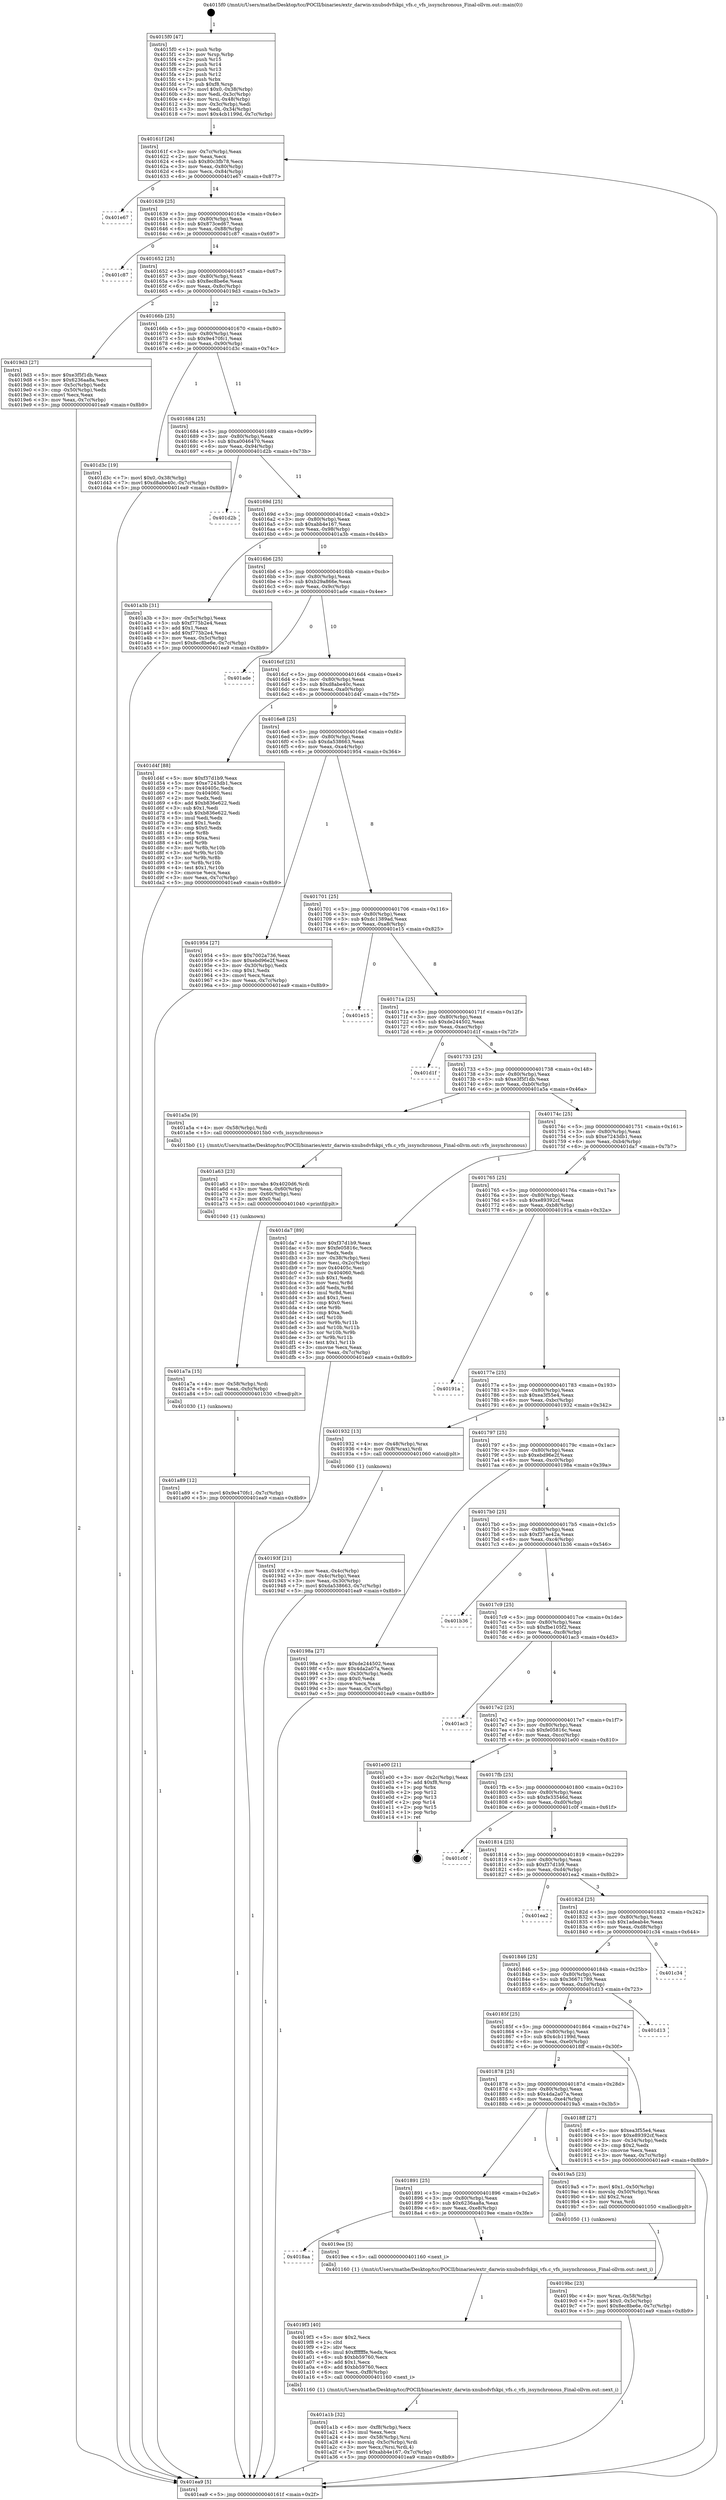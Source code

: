 digraph "0x4015f0" {
  label = "0x4015f0 (/mnt/c/Users/mathe/Desktop/tcc/POCII/binaries/extr_darwin-xnubsdvfskpi_vfs.c_vfs_issynchronous_Final-ollvm.out::main(0))"
  labelloc = "t"
  node[shape=record]

  Entry [label="",width=0.3,height=0.3,shape=circle,fillcolor=black,style=filled]
  "0x40161f" [label="{
     0x40161f [26]\l
     | [instrs]\l
     &nbsp;&nbsp;0x40161f \<+3\>: mov -0x7c(%rbp),%eax\l
     &nbsp;&nbsp;0x401622 \<+2\>: mov %eax,%ecx\l
     &nbsp;&nbsp;0x401624 \<+6\>: sub $0x80c3fb78,%ecx\l
     &nbsp;&nbsp;0x40162a \<+3\>: mov %eax,-0x80(%rbp)\l
     &nbsp;&nbsp;0x40162d \<+6\>: mov %ecx,-0x84(%rbp)\l
     &nbsp;&nbsp;0x401633 \<+6\>: je 0000000000401e67 \<main+0x877\>\l
  }"]
  "0x401e67" [label="{
     0x401e67\l
  }", style=dashed]
  "0x401639" [label="{
     0x401639 [25]\l
     | [instrs]\l
     &nbsp;&nbsp;0x401639 \<+5\>: jmp 000000000040163e \<main+0x4e\>\l
     &nbsp;&nbsp;0x40163e \<+3\>: mov -0x80(%rbp),%eax\l
     &nbsp;&nbsp;0x401641 \<+5\>: sub $0x873ced67,%eax\l
     &nbsp;&nbsp;0x401646 \<+6\>: mov %eax,-0x88(%rbp)\l
     &nbsp;&nbsp;0x40164c \<+6\>: je 0000000000401c87 \<main+0x697\>\l
  }"]
  Exit [label="",width=0.3,height=0.3,shape=circle,fillcolor=black,style=filled,peripheries=2]
  "0x401c87" [label="{
     0x401c87\l
  }", style=dashed]
  "0x401652" [label="{
     0x401652 [25]\l
     | [instrs]\l
     &nbsp;&nbsp;0x401652 \<+5\>: jmp 0000000000401657 \<main+0x67\>\l
     &nbsp;&nbsp;0x401657 \<+3\>: mov -0x80(%rbp),%eax\l
     &nbsp;&nbsp;0x40165a \<+5\>: sub $0x8ec8be6e,%eax\l
     &nbsp;&nbsp;0x40165f \<+6\>: mov %eax,-0x8c(%rbp)\l
     &nbsp;&nbsp;0x401665 \<+6\>: je 00000000004019d3 \<main+0x3e3\>\l
  }"]
  "0x401a89" [label="{
     0x401a89 [12]\l
     | [instrs]\l
     &nbsp;&nbsp;0x401a89 \<+7\>: movl $0x9e470fc1,-0x7c(%rbp)\l
     &nbsp;&nbsp;0x401a90 \<+5\>: jmp 0000000000401ea9 \<main+0x8b9\>\l
  }"]
  "0x4019d3" [label="{
     0x4019d3 [27]\l
     | [instrs]\l
     &nbsp;&nbsp;0x4019d3 \<+5\>: mov $0xe3f5f1db,%eax\l
     &nbsp;&nbsp;0x4019d8 \<+5\>: mov $0x6236aa8a,%ecx\l
     &nbsp;&nbsp;0x4019dd \<+3\>: mov -0x5c(%rbp),%edx\l
     &nbsp;&nbsp;0x4019e0 \<+3\>: cmp -0x50(%rbp),%edx\l
     &nbsp;&nbsp;0x4019e3 \<+3\>: cmovl %ecx,%eax\l
     &nbsp;&nbsp;0x4019e6 \<+3\>: mov %eax,-0x7c(%rbp)\l
     &nbsp;&nbsp;0x4019e9 \<+5\>: jmp 0000000000401ea9 \<main+0x8b9\>\l
  }"]
  "0x40166b" [label="{
     0x40166b [25]\l
     | [instrs]\l
     &nbsp;&nbsp;0x40166b \<+5\>: jmp 0000000000401670 \<main+0x80\>\l
     &nbsp;&nbsp;0x401670 \<+3\>: mov -0x80(%rbp),%eax\l
     &nbsp;&nbsp;0x401673 \<+5\>: sub $0x9e470fc1,%eax\l
     &nbsp;&nbsp;0x401678 \<+6\>: mov %eax,-0x90(%rbp)\l
     &nbsp;&nbsp;0x40167e \<+6\>: je 0000000000401d3c \<main+0x74c\>\l
  }"]
  "0x401a7a" [label="{
     0x401a7a [15]\l
     | [instrs]\l
     &nbsp;&nbsp;0x401a7a \<+4\>: mov -0x58(%rbp),%rdi\l
     &nbsp;&nbsp;0x401a7e \<+6\>: mov %eax,-0xfc(%rbp)\l
     &nbsp;&nbsp;0x401a84 \<+5\>: call 0000000000401030 \<free@plt\>\l
     | [calls]\l
     &nbsp;&nbsp;0x401030 \{1\} (unknown)\l
  }"]
  "0x401d3c" [label="{
     0x401d3c [19]\l
     | [instrs]\l
     &nbsp;&nbsp;0x401d3c \<+7\>: movl $0x0,-0x38(%rbp)\l
     &nbsp;&nbsp;0x401d43 \<+7\>: movl $0xd8abe40c,-0x7c(%rbp)\l
     &nbsp;&nbsp;0x401d4a \<+5\>: jmp 0000000000401ea9 \<main+0x8b9\>\l
  }"]
  "0x401684" [label="{
     0x401684 [25]\l
     | [instrs]\l
     &nbsp;&nbsp;0x401684 \<+5\>: jmp 0000000000401689 \<main+0x99\>\l
     &nbsp;&nbsp;0x401689 \<+3\>: mov -0x80(%rbp),%eax\l
     &nbsp;&nbsp;0x40168c \<+5\>: sub $0xa0046470,%eax\l
     &nbsp;&nbsp;0x401691 \<+6\>: mov %eax,-0x94(%rbp)\l
     &nbsp;&nbsp;0x401697 \<+6\>: je 0000000000401d2b \<main+0x73b\>\l
  }"]
  "0x401a63" [label="{
     0x401a63 [23]\l
     | [instrs]\l
     &nbsp;&nbsp;0x401a63 \<+10\>: movabs $0x4020d6,%rdi\l
     &nbsp;&nbsp;0x401a6d \<+3\>: mov %eax,-0x60(%rbp)\l
     &nbsp;&nbsp;0x401a70 \<+3\>: mov -0x60(%rbp),%esi\l
     &nbsp;&nbsp;0x401a73 \<+2\>: mov $0x0,%al\l
     &nbsp;&nbsp;0x401a75 \<+5\>: call 0000000000401040 \<printf@plt\>\l
     | [calls]\l
     &nbsp;&nbsp;0x401040 \{1\} (unknown)\l
  }"]
  "0x401d2b" [label="{
     0x401d2b\l
  }", style=dashed]
  "0x40169d" [label="{
     0x40169d [25]\l
     | [instrs]\l
     &nbsp;&nbsp;0x40169d \<+5\>: jmp 00000000004016a2 \<main+0xb2\>\l
     &nbsp;&nbsp;0x4016a2 \<+3\>: mov -0x80(%rbp),%eax\l
     &nbsp;&nbsp;0x4016a5 \<+5\>: sub $0xabb4e167,%eax\l
     &nbsp;&nbsp;0x4016aa \<+6\>: mov %eax,-0x98(%rbp)\l
     &nbsp;&nbsp;0x4016b0 \<+6\>: je 0000000000401a3b \<main+0x44b\>\l
  }"]
  "0x401a1b" [label="{
     0x401a1b [32]\l
     | [instrs]\l
     &nbsp;&nbsp;0x401a1b \<+6\>: mov -0xf8(%rbp),%ecx\l
     &nbsp;&nbsp;0x401a21 \<+3\>: imul %eax,%ecx\l
     &nbsp;&nbsp;0x401a24 \<+4\>: mov -0x58(%rbp),%rsi\l
     &nbsp;&nbsp;0x401a28 \<+4\>: movslq -0x5c(%rbp),%rdi\l
     &nbsp;&nbsp;0x401a2c \<+3\>: mov %ecx,(%rsi,%rdi,4)\l
     &nbsp;&nbsp;0x401a2f \<+7\>: movl $0xabb4e167,-0x7c(%rbp)\l
     &nbsp;&nbsp;0x401a36 \<+5\>: jmp 0000000000401ea9 \<main+0x8b9\>\l
  }"]
  "0x401a3b" [label="{
     0x401a3b [31]\l
     | [instrs]\l
     &nbsp;&nbsp;0x401a3b \<+3\>: mov -0x5c(%rbp),%eax\l
     &nbsp;&nbsp;0x401a3e \<+5\>: sub $0xf775b2e4,%eax\l
     &nbsp;&nbsp;0x401a43 \<+3\>: add $0x1,%eax\l
     &nbsp;&nbsp;0x401a46 \<+5\>: add $0xf775b2e4,%eax\l
     &nbsp;&nbsp;0x401a4b \<+3\>: mov %eax,-0x5c(%rbp)\l
     &nbsp;&nbsp;0x401a4e \<+7\>: movl $0x8ec8be6e,-0x7c(%rbp)\l
     &nbsp;&nbsp;0x401a55 \<+5\>: jmp 0000000000401ea9 \<main+0x8b9\>\l
  }"]
  "0x4016b6" [label="{
     0x4016b6 [25]\l
     | [instrs]\l
     &nbsp;&nbsp;0x4016b6 \<+5\>: jmp 00000000004016bb \<main+0xcb\>\l
     &nbsp;&nbsp;0x4016bb \<+3\>: mov -0x80(%rbp),%eax\l
     &nbsp;&nbsp;0x4016be \<+5\>: sub $0xb29a866e,%eax\l
     &nbsp;&nbsp;0x4016c3 \<+6\>: mov %eax,-0x9c(%rbp)\l
     &nbsp;&nbsp;0x4016c9 \<+6\>: je 0000000000401ade \<main+0x4ee\>\l
  }"]
  "0x4019f3" [label="{
     0x4019f3 [40]\l
     | [instrs]\l
     &nbsp;&nbsp;0x4019f3 \<+5\>: mov $0x2,%ecx\l
     &nbsp;&nbsp;0x4019f8 \<+1\>: cltd\l
     &nbsp;&nbsp;0x4019f9 \<+2\>: idiv %ecx\l
     &nbsp;&nbsp;0x4019fb \<+6\>: imul $0xfffffffe,%edx,%ecx\l
     &nbsp;&nbsp;0x401a01 \<+6\>: sub $0xbb59760,%ecx\l
     &nbsp;&nbsp;0x401a07 \<+3\>: add $0x1,%ecx\l
     &nbsp;&nbsp;0x401a0a \<+6\>: add $0xbb59760,%ecx\l
     &nbsp;&nbsp;0x401a10 \<+6\>: mov %ecx,-0xf8(%rbp)\l
     &nbsp;&nbsp;0x401a16 \<+5\>: call 0000000000401160 \<next_i\>\l
     | [calls]\l
     &nbsp;&nbsp;0x401160 \{1\} (/mnt/c/Users/mathe/Desktop/tcc/POCII/binaries/extr_darwin-xnubsdvfskpi_vfs.c_vfs_issynchronous_Final-ollvm.out::next_i)\l
  }"]
  "0x401ade" [label="{
     0x401ade\l
  }", style=dashed]
  "0x4016cf" [label="{
     0x4016cf [25]\l
     | [instrs]\l
     &nbsp;&nbsp;0x4016cf \<+5\>: jmp 00000000004016d4 \<main+0xe4\>\l
     &nbsp;&nbsp;0x4016d4 \<+3\>: mov -0x80(%rbp),%eax\l
     &nbsp;&nbsp;0x4016d7 \<+5\>: sub $0xd8abe40c,%eax\l
     &nbsp;&nbsp;0x4016dc \<+6\>: mov %eax,-0xa0(%rbp)\l
     &nbsp;&nbsp;0x4016e2 \<+6\>: je 0000000000401d4f \<main+0x75f\>\l
  }"]
  "0x4018aa" [label="{
     0x4018aa\l
  }", style=dashed]
  "0x401d4f" [label="{
     0x401d4f [88]\l
     | [instrs]\l
     &nbsp;&nbsp;0x401d4f \<+5\>: mov $0xf37d1b9,%eax\l
     &nbsp;&nbsp;0x401d54 \<+5\>: mov $0xe7243db1,%ecx\l
     &nbsp;&nbsp;0x401d59 \<+7\>: mov 0x40405c,%edx\l
     &nbsp;&nbsp;0x401d60 \<+7\>: mov 0x404060,%esi\l
     &nbsp;&nbsp;0x401d67 \<+2\>: mov %edx,%edi\l
     &nbsp;&nbsp;0x401d69 \<+6\>: add $0xb836e622,%edi\l
     &nbsp;&nbsp;0x401d6f \<+3\>: sub $0x1,%edi\l
     &nbsp;&nbsp;0x401d72 \<+6\>: sub $0xb836e622,%edi\l
     &nbsp;&nbsp;0x401d78 \<+3\>: imul %edi,%edx\l
     &nbsp;&nbsp;0x401d7b \<+3\>: and $0x1,%edx\l
     &nbsp;&nbsp;0x401d7e \<+3\>: cmp $0x0,%edx\l
     &nbsp;&nbsp;0x401d81 \<+4\>: sete %r8b\l
     &nbsp;&nbsp;0x401d85 \<+3\>: cmp $0xa,%esi\l
     &nbsp;&nbsp;0x401d88 \<+4\>: setl %r9b\l
     &nbsp;&nbsp;0x401d8c \<+3\>: mov %r8b,%r10b\l
     &nbsp;&nbsp;0x401d8f \<+3\>: and %r9b,%r10b\l
     &nbsp;&nbsp;0x401d92 \<+3\>: xor %r9b,%r8b\l
     &nbsp;&nbsp;0x401d95 \<+3\>: or %r8b,%r10b\l
     &nbsp;&nbsp;0x401d98 \<+4\>: test $0x1,%r10b\l
     &nbsp;&nbsp;0x401d9c \<+3\>: cmovne %ecx,%eax\l
     &nbsp;&nbsp;0x401d9f \<+3\>: mov %eax,-0x7c(%rbp)\l
     &nbsp;&nbsp;0x401da2 \<+5\>: jmp 0000000000401ea9 \<main+0x8b9\>\l
  }"]
  "0x4016e8" [label="{
     0x4016e8 [25]\l
     | [instrs]\l
     &nbsp;&nbsp;0x4016e8 \<+5\>: jmp 00000000004016ed \<main+0xfd\>\l
     &nbsp;&nbsp;0x4016ed \<+3\>: mov -0x80(%rbp),%eax\l
     &nbsp;&nbsp;0x4016f0 \<+5\>: sub $0xda538663,%eax\l
     &nbsp;&nbsp;0x4016f5 \<+6\>: mov %eax,-0xa4(%rbp)\l
     &nbsp;&nbsp;0x4016fb \<+6\>: je 0000000000401954 \<main+0x364\>\l
  }"]
  "0x4019ee" [label="{
     0x4019ee [5]\l
     | [instrs]\l
     &nbsp;&nbsp;0x4019ee \<+5\>: call 0000000000401160 \<next_i\>\l
     | [calls]\l
     &nbsp;&nbsp;0x401160 \{1\} (/mnt/c/Users/mathe/Desktop/tcc/POCII/binaries/extr_darwin-xnubsdvfskpi_vfs.c_vfs_issynchronous_Final-ollvm.out::next_i)\l
  }"]
  "0x401954" [label="{
     0x401954 [27]\l
     | [instrs]\l
     &nbsp;&nbsp;0x401954 \<+5\>: mov $0x7002a736,%eax\l
     &nbsp;&nbsp;0x401959 \<+5\>: mov $0xebd96e2f,%ecx\l
     &nbsp;&nbsp;0x40195e \<+3\>: mov -0x30(%rbp),%edx\l
     &nbsp;&nbsp;0x401961 \<+3\>: cmp $0x1,%edx\l
     &nbsp;&nbsp;0x401964 \<+3\>: cmovl %ecx,%eax\l
     &nbsp;&nbsp;0x401967 \<+3\>: mov %eax,-0x7c(%rbp)\l
     &nbsp;&nbsp;0x40196a \<+5\>: jmp 0000000000401ea9 \<main+0x8b9\>\l
  }"]
  "0x401701" [label="{
     0x401701 [25]\l
     | [instrs]\l
     &nbsp;&nbsp;0x401701 \<+5\>: jmp 0000000000401706 \<main+0x116\>\l
     &nbsp;&nbsp;0x401706 \<+3\>: mov -0x80(%rbp),%eax\l
     &nbsp;&nbsp;0x401709 \<+5\>: sub $0xdc1389ad,%eax\l
     &nbsp;&nbsp;0x40170e \<+6\>: mov %eax,-0xa8(%rbp)\l
     &nbsp;&nbsp;0x401714 \<+6\>: je 0000000000401e15 \<main+0x825\>\l
  }"]
  "0x4019bc" [label="{
     0x4019bc [23]\l
     | [instrs]\l
     &nbsp;&nbsp;0x4019bc \<+4\>: mov %rax,-0x58(%rbp)\l
     &nbsp;&nbsp;0x4019c0 \<+7\>: movl $0x0,-0x5c(%rbp)\l
     &nbsp;&nbsp;0x4019c7 \<+7\>: movl $0x8ec8be6e,-0x7c(%rbp)\l
     &nbsp;&nbsp;0x4019ce \<+5\>: jmp 0000000000401ea9 \<main+0x8b9\>\l
  }"]
  "0x401e15" [label="{
     0x401e15\l
  }", style=dashed]
  "0x40171a" [label="{
     0x40171a [25]\l
     | [instrs]\l
     &nbsp;&nbsp;0x40171a \<+5\>: jmp 000000000040171f \<main+0x12f\>\l
     &nbsp;&nbsp;0x40171f \<+3\>: mov -0x80(%rbp),%eax\l
     &nbsp;&nbsp;0x401722 \<+5\>: sub $0xde244502,%eax\l
     &nbsp;&nbsp;0x401727 \<+6\>: mov %eax,-0xac(%rbp)\l
     &nbsp;&nbsp;0x40172d \<+6\>: je 0000000000401d1f \<main+0x72f\>\l
  }"]
  "0x401891" [label="{
     0x401891 [25]\l
     | [instrs]\l
     &nbsp;&nbsp;0x401891 \<+5\>: jmp 0000000000401896 \<main+0x2a6\>\l
     &nbsp;&nbsp;0x401896 \<+3\>: mov -0x80(%rbp),%eax\l
     &nbsp;&nbsp;0x401899 \<+5\>: sub $0x6236aa8a,%eax\l
     &nbsp;&nbsp;0x40189e \<+6\>: mov %eax,-0xe8(%rbp)\l
     &nbsp;&nbsp;0x4018a4 \<+6\>: je 00000000004019ee \<main+0x3fe\>\l
  }"]
  "0x401d1f" [label="{
     0x401d1f\l
  }", style=dashed]
  "0x401733" [label="{
     0x401733 [25]\l
     | [instrs]\l
     &nbsp;&nbsp;0x401733 \<+5\>: jmp 0000000000401738 \<main+0x148\>\l
     &nbsp;&nbsp;0x401738 \<+3\>: mov -0x80(%rbp),%eax\l
     &nbsp;&nbsp;0x40173b \<+5\>: sub $0xe3f5f1db,%eax\l
     &nbsp;&nbsp;0x401740 \<+6\>: mov %eax,-0xb0(%rbp)\l
     &nbsp;&nbsp;0x401746 \<+6\>: je 0000000000401a5a \<main+0x46a\>\l
  }"]
  "0x4019a5" [label="{
     0x4019a5 [23]\l
     | [instrs]\l
     &nbsp;&nbsp;0x4019a5 \<+7\>: movl $0x1,-0x50(%rbp)\l
     &nbsp;&nbsp;0x4019ac \<+4\>: movslq -0x50(%rbp),%rax\l
     &nbsp;&nbsp;0x4019b0 \<+4\>: shl $0x2,%rax\l
     &nbsp;&nbsp;0x4019b4 \<+3\>: mov %rax,%rdi\l
     &nbsp;&nbsp;0x4019b7 \<+5\>: call 0000000000401050 \<malloc@plt\>\l
     | [calls]\l
     &nbsp;&nbsp;0x401050 \{1\} (unknown)\l
  }"]
  "0x401a5a" [label="{
     0x401a5a [9]\l
     | [instrs]\l
     &nbsp;&nbsp;0x401a5a \<+4\>: mov -0x58(%rbp),%rdi\l
     &nbsp;&nbsp;0x401a5e \<+5\>: call 00000000004015b0 \<vfs_issynchronous\>\l
     | [calls]\l
     &nbsp;&nbsp;0x4015b0 \{1\} (/mnt/c/Users/mathe/Desktop/tcc/POCII/binaries/extr_darwin-xnubsdvfskpi_vfs.c_vfs_issynchronous_Final-ollvm.out::vfs_issynchronous)\l
  }"]
  "0x40174c" [label="{
     0x40174c [25]\l
     | [instrs]\l
     &nbsp;&nbsp;0x40174c \<+5\>: jmp 0000000000401751 \<main+0x161\>\l
     &nbsp;&nbsp;0x401751 \<+3\>: mov -0x80(%rbp),%eax\l
     &nbsp;&nbsp;0x401754 \<+5\>: sub $0xe7243db1,%eax\l
     &nbsp;&nbsp;0x401759 \<+6\>: mov %eax,-0xb4(%rbp)\l
     &nbsp;&nbsp;0x40175f \<+6\>: je 0000000000401da7 \<main+0x7b7\>\l
  }"]
  "0x40193f" [label="{
     0x40193f [21]\l
     | [instrs]\l
     &nbsp;&nbsp;0x40193f \<+3\>: mov %eax,-0x4c(%rbp)\l
     &nbsp;&nbsp;0x401942 \<+3\>: mov -0x4c(%rbp),%eax\l
     &nbsp;&nbsp;0x401945 \<+3\>: mov %eax,-0x30(%rbp)\l
     &nbsp;&nbsp;0x401948 \<+7\>: movl $0xda538663,-0x7c(%rbp)\l
     &nbsp;&nbsp;0x40194f \<+5\>: jmp 0000000000401ea9 \<main+0x8b9\>\l
  }"]
  "0x401da7" [label="{
     0x401da7 [89]\l
     | [instrs]\l
     &nbsp;&nbsp;0x401da7 \<+5\>: mov $0xf37d1b9,%eax\l
     &nbsp;&nbsp;0x401dac \<+5\>: mov $0xfe05816c,%ecx\l
     &nbsp;&nbsp;0x401db1 \<+2\>: xor %edx,%edx\l
     &nbsp;&nbsp;0x401db3 \<+3\>: mov -0x38(%rbp),%esi\l
     &nbsp;&nbsp;0x401db6 \<+3\>: mov %esi,-0x2c(%rbp)\l
     &nbsp;&nbsp;0x401db9 \<+7\>: mov 0x40405c,%esi\l
     &nbsp;&nbsp;0x401dc0 \<+7\>: mov 0x404060,%edi\l
     &nbsp;&nbsp;0x401dc7 \<+3\>: sub $0x1,%edx\l
     &nbsp;&nbsp;0x401dca \<+3\>: mov %esi,%r8d\l
     &nbsp;&nbsp;0x401dcd \<+3\>: add %edx,%r8d\l
     &nbsp;&nbsp;0x401dd0 \<+4\>: imul %r8d,%esi\l
     &nbsp;&nbsp;0x401dd4 \<+3\>: and $0x1,%esi\l
     &nbsp;&nbsp;0x401dd7 \<+3\>: cmp $0x0,%esi\l
     &nbsp;&nbsp;0x401dda \<+4\>: sete %r9b\l
     &nbsp;&nbsp;0x401dde \<+3\>: cmp $0xa,%edi\l
     &nbsp;&nbsp;0x401de1 \<+4\>: setl %r10b\l
     &nbsp;&nbsp;0x401de5 \<+3\>: mov %r9b,%r11b\l
     &nbsp;&nbsp;0x401de8 \<+3\>: and %r10b,%r11b\l
     &nbsp;&nbsp;0x401deb \<+3\>: xor %r10b,%r9b\l
     &nbsp;&nbsp;0x401dee \<+3\>: or %r9b,%r11b\l
     &nbsp;&nbsp;0x401df1 \<+4\>: test $0x1,%r11b\l
     &nbsp;&nbsp;0x401df5 \<+3\>: cmovne %ecx,%eax\l
     &nbsp;&nbsp;0x401df8 \<+3\>: mov %eax,-0x7c(%rbp)\l
     &nbsp;&nbsp;0x401dfb \<+5\>: jmp 0000000000401ea9 \<main+0x8b9\>\l
  }"]
  "0x401765" [label="{
     0x401765 [25]\l
     | [instrs]\l
     &nbsp;&nbsp;0x401765 \<+5\>: jmp 000000000040176a \<main+0x17a\>\l
     &nbsp;&nbsp;0x40176a \<+3\>: mov -0x80(%rbp),%eax\l
     &nbsp;&nbsp;0x40176d \<+5\>: sub $0xe89392cf,%eax\l
     &nbsp;&nbsp;0x401772 \<+6\>: mov %eax,-0xb8(%rbp)\l
     &nbsp;&nbsp;0x401778 \<+6\>: je 000000000040191a \<main+0x32a\>\l
  }"]
  "0x4015f0" [label="{
     0x4015f0 [47]\l
     | [instrs]\l
     &nbsp;&nbsp;0x4015f0 \<+1\>: push %rbp\l
     &nbsp;&nbsp;0x4015f1 \<+3\>: mov %rsp,%rbp\l
     &nbsp;&nbsp;0x4015f4 \<+2\>: push %r15\l
     &nbsp;&nbsp;0x4015f6 \<+2\>: push %r14\l
     &nbsp;&nbsp;0x4015f8 \<+2\>: push %r13\l
     &nbsp;&nbsp;0x4015fa \<+2\>: push %r12\l
     &nbsp;&nbsp;0x4015fc \<+1\>: push %rbx\l
     &nbsp;&nbsp;0x4015fd \<+7\>: sub $0xf8,%rsp\l
     &nbsp;&nbsp;0x401604 \<+7\>: movl $0x0,-0x38(%rbp)\l
     &nbsp;&nbsp;0x40160b \<+3\>: mov %edi,-0x3c(%rbp)\l
     &nbsp;&nbsp;0x40160e \<+4\>: mov %rsi,-0x48(%rbp)\l
     &nbsp;&nbsp;0x401612 \<+3\>: mov -0x3c(%rbp),%edi\l
     &nbsp;&nbsp;0x401615 \<+3\>: mov %edi,-0x34(%rbp)\l
     &nbsp;&nbsp;0x401618 \<+7\>: movl $0x4cb1199d,-0x7c(%rbp)\l
  }"]
  "0x40191a" [label="{
     0x40191a\l
  }", style=dashed]
  "0x40177e" [label="{
     0x40177e [25]\l
     | [instrs]\l
     &nbsp;&nbsp;0x40177e \<+5\>: jmp 0000000000401783 \<main+0x193\>\l
     &nbsp;&nbsp;0x401783 \<+3\>: mov -0x80(%rbp),%eax\l
     &nbsp;&nbsp;0x401786 \<+5\>: sub $0xea3f55e4,%eax\l
     &nbsp;&nbsp;0x40178b \<+6\>: mov %eax,-0xbc(%rbp)\l
     &nbsp;&nbsp;0x401791 \<+6\>: je 0000000000401932 \<main+0x342\>\l
  }"]
  "0x401ea9" [label="{
     0x401ea9 [5]\l
     | [instrs]\l
     &nbsp;&nbsp;0x401ea9 \<+5\>: jmp 000000000040161f \<main+0x2f\>\l
  }"]
  "0x401932" [label="{
     0x401932 [13]\l
     | [instrs]\l
     &nbsp;&nbsp;0x401932 \<+4\>: mov -0x48(%rbp),%rax\l
     &nbsp;&nbsp;0x401936 \<+4\>: mov 0x8(%rax),%rdi\l
     &nbsp;&nbsp;0x40193a \<+5\>: call 0000000000401060 \<atoi@plt\>\l
     | [calls]\l
     &nbsp;&nbsp;0x401060 \{1\} (unknown)\l
  }"]
  "0x401797" [label="{
     0x401797 [25]\l
     | [instrs]\l
     &nbsp;&nbsp;0x401797 \<+5\>: jmp 000000000040179c \<main+0x1ac\>\l
     &nbsp;&nbsp;0x40179c \<+3\>: mov -0x80(%rbp),%eax\l
     &nbsp;&nbsp;0x40179f \<+5\>: sub $0xebd96e2f,%eax\l
     &nbsp;&nbsp;0x4017a4 \<+6\>: mov %eax,-0xc0(%rbp)\l
     &nbsp;&nbsp;0x4017aa \<+6\>: je 000000000040198a \<main+0x39a\>\l
  }"]
  "0x401878" [label="{
     0x401878 [25]\l
     | [instrs]\l
     &nbsp;&nbsp;0x401878 \<+5\>: jmp 000000000040187d \<main+0x28d\>\l
     &nbsp;&nbsp;0x40187d \<+3\>: mov -0x80(%rbp),%eax\l
     &nbsp;&nbsp;0x401880 \<+5\>: sub $0x4da2a07a,%eax\l
     &nbsp;&nbsp;0x401885 \<+6\>: mov %eax,-0xe4(%rbp)\l
     &nbsp;&nbsp;0x40188b \<+6\>: je 00000000004019a5 \<main+0x3b5\>\l
  }"]
  "0x40198a" [label="{
     0x40198a [27]\l
     | [instrs]\l
     &nbsp;&nbsp;0x40198a \<+5\>: mov $0xde244502,%eax\l
     &nbsp;&nbsp;0x40198f \<+5\>: mov $0x4da2a07a,%ecx\l
     &nbsp;&nbsp;0x401994 \<+3\>: mov -0x30(%rbp),%edx\l
     &nbsp;&nbsp;0x401997 \<+3\>: cmp $0x0,%edx\l
     &nbsp;&nbsp;0x40199a \<+3\>: cmove %ecx,%eax\l
     &nbsp;&nbsp;0x40199d \<+3\>: mov %eax,-0x7c(%rbp)\l
     &nbsp;&nbsp;0x4019a0 \<+5\>: jmp 0000000000401ea9 \<main+0x8b9\>\l
  }"]
  "0x4017b0" [label="{
     0x4017b0 [25]\l
     | [instrs]\l
     &nbsp;&nbsp;0x4017b0 \<+5\>: jmp 00000000004017b5 \<main+0x1c5\>\l
     &nbsp;&nbsp;0x4017b5 \<+3\>: mov -0x80(%rbp),%eax\l
     &nbsp;&nbsp;0x4017b8 \<+5\>: sub $0xf37ae42a,%eax\l
     &nbsp;&nbsp;0x4017bd \<+6\>: mov %eax,-0xc4(%rbp)\l
     &nbsp;&nbsp;0x4017c3 \<+6\>: je 0000000000401b36 \<main+0x546\>\l
  }"]
  "0x4018ff" [label="{
     0x4018ff [27]\l
     | [instrs]\l
     &nbsp;&nbsp;0x4018ff \<+5\>: mov $0xea3f55e4,%eax\l
     &nbsp;&nbsp;0x401904 \<+5\>: mov $0xe89392cf,%ecx\l
     &nbsp;&nbsp;0x401909 \<+3\>: mov -0x34(%rbp),%edx\l
     &nbsp;&nbsp;0x40190c \<+3\>: cmp $0x2,%edx\l
     &nbsp;&nbsp;0x40190f \<+3\>: cmovne %ecx,%eax\l
     &nbsp;&nbsp;0x401912 \<+3\>: mov %eax,-0x7c(%rbp)\l
     &nbsp;&nbsp;0x401915 \<+5\>: jmp 0000000000401ea9 \<main+0x8b9\>\l
  }"]
  "0x401b36" [label="{
     0x401b36\l
  }", style=dashed]
  "0x4017c9" [label="{
     0x4017c9 [25]\l
     | [instrs]\l
     &nbsp;&nbsp;0x4017c9 \<+5\>: jmp 00000000004017ce \<main+0x1de\>\l
     &nbsp;&nbsp;0x4017ce \<+3\>: mov -0x80(%rbp),%eax\l
     &nbsp;&nbsp;0x4017d1 \<+5\>: sub $0xfbe105f2,%eax\l
     &nbsp;&nbsp;0x4017d6 \<+6\>: mov %eax,-0xc8(%rbp)\l
     &nbsp;&nbsp;0x4017dc \<+6\>: je 0000000000401ac3 \<main+0x4d3\>\l
  }"]
  "0x40185f" [label="{
     0x40185f [25]\l
     | [instrs]\l
     &nbsp;&nbsp;0x40185f \<+5\>: jmp 0000000000401864 \<main+0x274\>\l
     &nbsp;&nbsp;0x401864 \<+3\>: mov -0x80(%rbp),%eax\l
     &nbsp;&nbsp;0x401867 \<+5\>: sub $0x4cb1199d,%eax\l
     &nbsp;&nbsp;0x40186c \<+6\>: mov %eax,-0xe0(%rbp)\l
     &nbsp;&nbsp;0x401872 \<+6\>: je 00000000004018ff \<main+0x30f\>\l
  }"]
  "0x401ac3" [label="{
     0x401ac3\l
  }", style=dashed]
  "0x4017e2" [label="{
     0x4017e2 [25]\l
     | [instrs]\l
     &nbsp;&nbsp;0x4017e2 \<+5\>: jmp 00000000004017e7 \<main+0x1f7\>\l
     &nbsp;&nbsp;0x4017e7 \<+3\>: mov -0x80(%rbp),%eax\l
     &nbsp;&nbsp;0x4017ea \<+5\>: sub $0xfe05816c,%eax\l
     &nbsp;&nbsp;0x4017ef \<+6\>: mov %eax,-0xcc(%rbp)\l
     &nbsp;&nbsp;0x4017f5 \<+6\>: je 0000000000401e00 \<main+0x810\>\l
  }"]
  "0x401d13" [label="{
     0x401d13\l
  }", style=dashed]
  "0x401e00" [label="{
     0x401e00 [21]\l
     | [instrs]\l
     &nbsp;&nbsp;0x401e00 \<+3\>: mov -0x2c(%rbp),%eax\l
     &nbsp;&nbsp;0x401e03 \<+7\>: add $0xf8,%rsp\l
     &nbsp;&nbsp;0x401e0a \<+1\>: pop %rbx\l
     &nbsp;&nbsp;0x401e0b \<+2\>: pop %r12\l
     &nbsp;&nbsp;0x401e0d \<+2\>: pop %r13\l
     &nbsp;&nbsp;0x401e0f \<+2\>: pop %r14\l
     &nbsp;&nbsp;0x401e11 \<+2\>: pop %r15\l
     &nbsp;&nbsp;0x401e13 \<+1\>: pop %rbp\l
     &nbsp;&nbsp;0x401e14 \<+1\>: ret\l
  }"]
  "0x4017fb" [label="{
     0x4017fb [25]\l
     | [instrs]\l
     &nbsp;&nbsp;0x4017fb \<+5\>: jmp 0000000000401800 \<main+0x210\>\l
     &nbsp;&nbsp;0x401800 \<+3\>: mov -0x80(%rbp),%eax\l
     &nbsp;&nbsp;0x401803 \<+5\>: sub $0xfe33546d,%eax\l
     &nbsp;&nbsp;0x401808 \<+6\>: mov %eax,-0xd0(%rbp)\l
     &nbsp;&nbsp;0x40180e \<+6\>: je 0000000000401c0f \<main+0x61f\>\l
  }"]
  "0x401846" [label="{
     0x401846 [25]\l
     | [instrs]\l
     &nbsp;&nbsp;0x401846 \<+5\>: jmp 000000000040184b \<main+0x25b\>\l
     &nbsp;&nbsp;0x40184b \<+3\>: mov -0x80(%rbp),%eax\l
     &nbsp;&nbsp;0x40184e \<+5\>: sub $0x36671789,%eax\l
     &nbsp;&nbsp;0x401853 \<+6\>: mov %eax,-0xdc(%rbp)\l
     &nbsp;&nbsp;0x401859 \<+6\>: je 0000000000401d13 \<main+0x723\>\l
  }"]
  "0x401c0f" [label="{
     0x401c0f\l
  }", style=dashed]
  "0x401814" [label="{
     0x401814 [25]\l
     | [instrs]\l
     &nbsp;&nbsp;0x401814 \<+5\>: jmp 0000000000401819 \<main+0x229\>\l
     &nbsp;&nbsp;0x401819 \<+3\>: mov -0x80(%rbp),%eax\l
     &nbsp;&nbsp;0x40181c \<+5\>: sub $0xf37d1b9,%eax\l
     &nbsp;&nbsp;0x401821 \<+6\>: mov %eax,-0xd4(%rbp)\l
     &nbsp;&nbsp;0x401827 \<+6\>: je 0000000000401ea2 \<main+0x8b2\>\l
  }"]
  "0x401c34" [label="{
     0x401c34\l
  }", style=dashed]
  "0x401ea2" [label="{
     0x401ea2\l
  }", style=dashed]
  "0x40182d" [label="{
     0x40182d [25]\l
     | [instrs]\l
     &nbsp;&nbsp;0x40182d \<+5\>: jmp 0000000000401832 \<main+0x242\>\l
     &nbsp;&nbsp;0x401832 \<+3\>: mov -0x80(%rbp),%eax\l
     &nbsp;&nbsp;0x401835 \<+5\>: sub $0x1adeab4e,%eax\l
     &nbsp;&nbsp;0x40183a \<+6\>: mov %eax,-0xd8(%rbp)\l
     &nbsp;&nbsp;0x401840 \<+6\>: je 0000000000401c34 \<main+0x644\>\l
  }"]
  Entry -> "0x4015f0" [label=" 1"]
  "0x40161f" -> "0x401e67" [label=" 0"]
  "0x40161f" -> "0x401639" [label=" 14"]
  "0x401e00" -> Exit [label=" 1"]
  "0x401639" -> "0x401c87" [label=" 0"]
  "0x401639" -> "0x401652" [label=" 14"]
  "0x401da7" -> "0x401ea9" [label=" 1"]
  "0x401652" -> "0x4019d3" [label=" 2"]
  "0x401652" -> "0x40166b" [label=" 12"]
  "0x401d4f" -> "0x401ea9" [label=" 1"]
  "0x40166b" -> "0x401d3c" [label=" 1"]
  "0x40166b" -> "0x401684" [label=" 11"]
  "0x401d3c" -> "0x401ea9" [label=" 1"]
  "0x401684" -> "0x401d2b" [label=" 0"]
  "0x401684" -> "0x40169d" [label=" 11"]
  "0x401a89" -> "0x401ea9" [label=" 1"]
  "0x40169d" -> "0x401a3b" [label=" 1"]
  "0x40169d" -> "0x4016b6" [label=" 10"]
  "0x401a7a" -> "0x401a89" [label=" 1"]
  "0x4016b6" -> "0x401ade" [label=" 0"]
  "0x4016b6" -> "0x4016cf" [label=" 10"]
  "0x401a63" -> "0x401a7a" [label=" 1"]
  "0x4016cf" -> "0x401d4f" [label=" 1"]
  "0x4016cf" -> "0x4016e8" [label=" 9"]
  "0x401a5a" -> "0x401a63" [label=" 1"]
  "0x4016e8" -> "0x401954" [label=" 1"]
  "0x4016e8" -> "0x401701" [label=" 8"]
  "0x401a3b" -> "0x401ea9" [label=" 1"]
  "0x401701" -> "0x401e15" [label=" 0"]
  "0x401701" -> "0x40171a" [label=" 8"]
  "0x4019f3" -> "0x401a1b" [label=" 1"]
  "0x40171a" -> "0x401d1f" [label=" 0"]
  "0x40171a" -> "0x401733" [label=" 8"]
  "0x4019ee" -> "0x4019f3" [label=" 1"]
  "0x401733" -> "0x401a5a" [label=" 1"]
  "0x401733" -> "0x40174c" [label=" 7"]
  "0x401891" -> "0x4018aa" [label=" 0"]
  "0x40174c" -> "0x401da7" [label=" 1"]
  "0x40174c" -> "0x401765" [label=" 6"]
  "0x401a1b" -> "0x401ea9" [label=" 1"]
  "0x401765" -> "0x40191a" [label=" 0"]
  "0x401765" -> "0x40177e" [label=" 6"]
  "0x4019d3" -> "0x401ea9" [label=" 2"]
  "0x40177e" -> "0x401932" [label=" 1"]
  "0x40177e" -> "0x401797" [label=" 5"]
  "0x4019bc" -> "0x401ea9" [label=" 1"]
  "0x401797" -> "0x40198a" [label=" 1"]
  "0x401797" -> "0x4017b0" [label=" 4"]
  "0x4019a5" -> "0x4019bc" [label=" 1"]
  "0x4017b0" -> "0x401b36" [label=" 0"]
  "0x4017b0" -> "0x4017c9" [label=" 4"]
  "0x401878" -> "0x401891" [label=" 1"]
  "0x4017c9" -> "0x401ac3" [label=" 0"]
  "0x4017c9" -> "0x4017e2" [label=" 4"]
  "0x401891" -> "0x4019ee" [label=" 1"]
  "0x4017e2" -> "0x401e00" [label=" 1"]
  "0x4017e2" -> "0x4017fb" [label=" 3"]
  "0x40198a" -> "0x401ea9" [label=" 1"]
  "0x4017fb" -> "0x401c0f" [label=" 0"]
  "0x4017fb" -> "0x401814" [label=" 3"]
  "0x40193f" -> "0x401ea9" [label=" 1"]
  "0x401814" -> "0x401ea2" [label=" 0"]
  "0x401814" -> "0x40182d" [label=" 3"]
  "0x401932" -> "0x40193f" [label=" 1"]
  "0x40182d" -> "0x401c34" [label=" 0"]
  "0x40182d" -> "0x401846" [label=" 3"]
  "0x401954" -> "0x401ea9" [label=" 1"]
  "0x401846" -> "0x401d13" [label=" 0"]
  "0x401846" -> "0x40185f" [label=" 3"]
  "0x401878" -> "0x4019a5" [label=" 1"]
  "0x40185f" -> "0x4018ff" [label=" 1"]
  "0x40185f" -> "0x401878" [label=" 2"]
  "0x4018ff" -> "0x401ea9" [label=" 1"]
  "0x4015f0" -> "0x40161f" [label=" 1"]
  "0x401ea9" -> "0x40161f" [label=" 13"]
}
